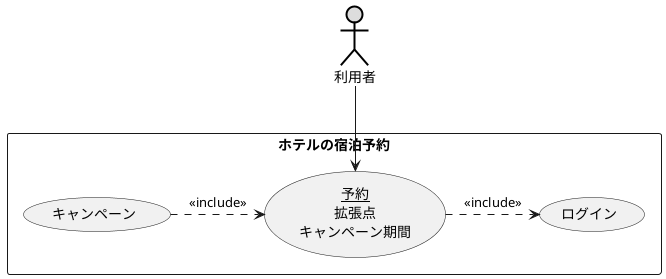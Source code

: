 @startuml ユースケース図
' left to right direction
actor 利用者#DDDDDD;line:black;line.bold;
rectangle ホテルの宿泊予約 {
usecase (<u>予約</u>\n拡張点\nキャンペーン期間) as input
usecase ログイン
usecase キャンペーン
}
利用者 --> input
input .> ログイン : << include >>
キャンペーン .> input : <<include>>

@enduml
